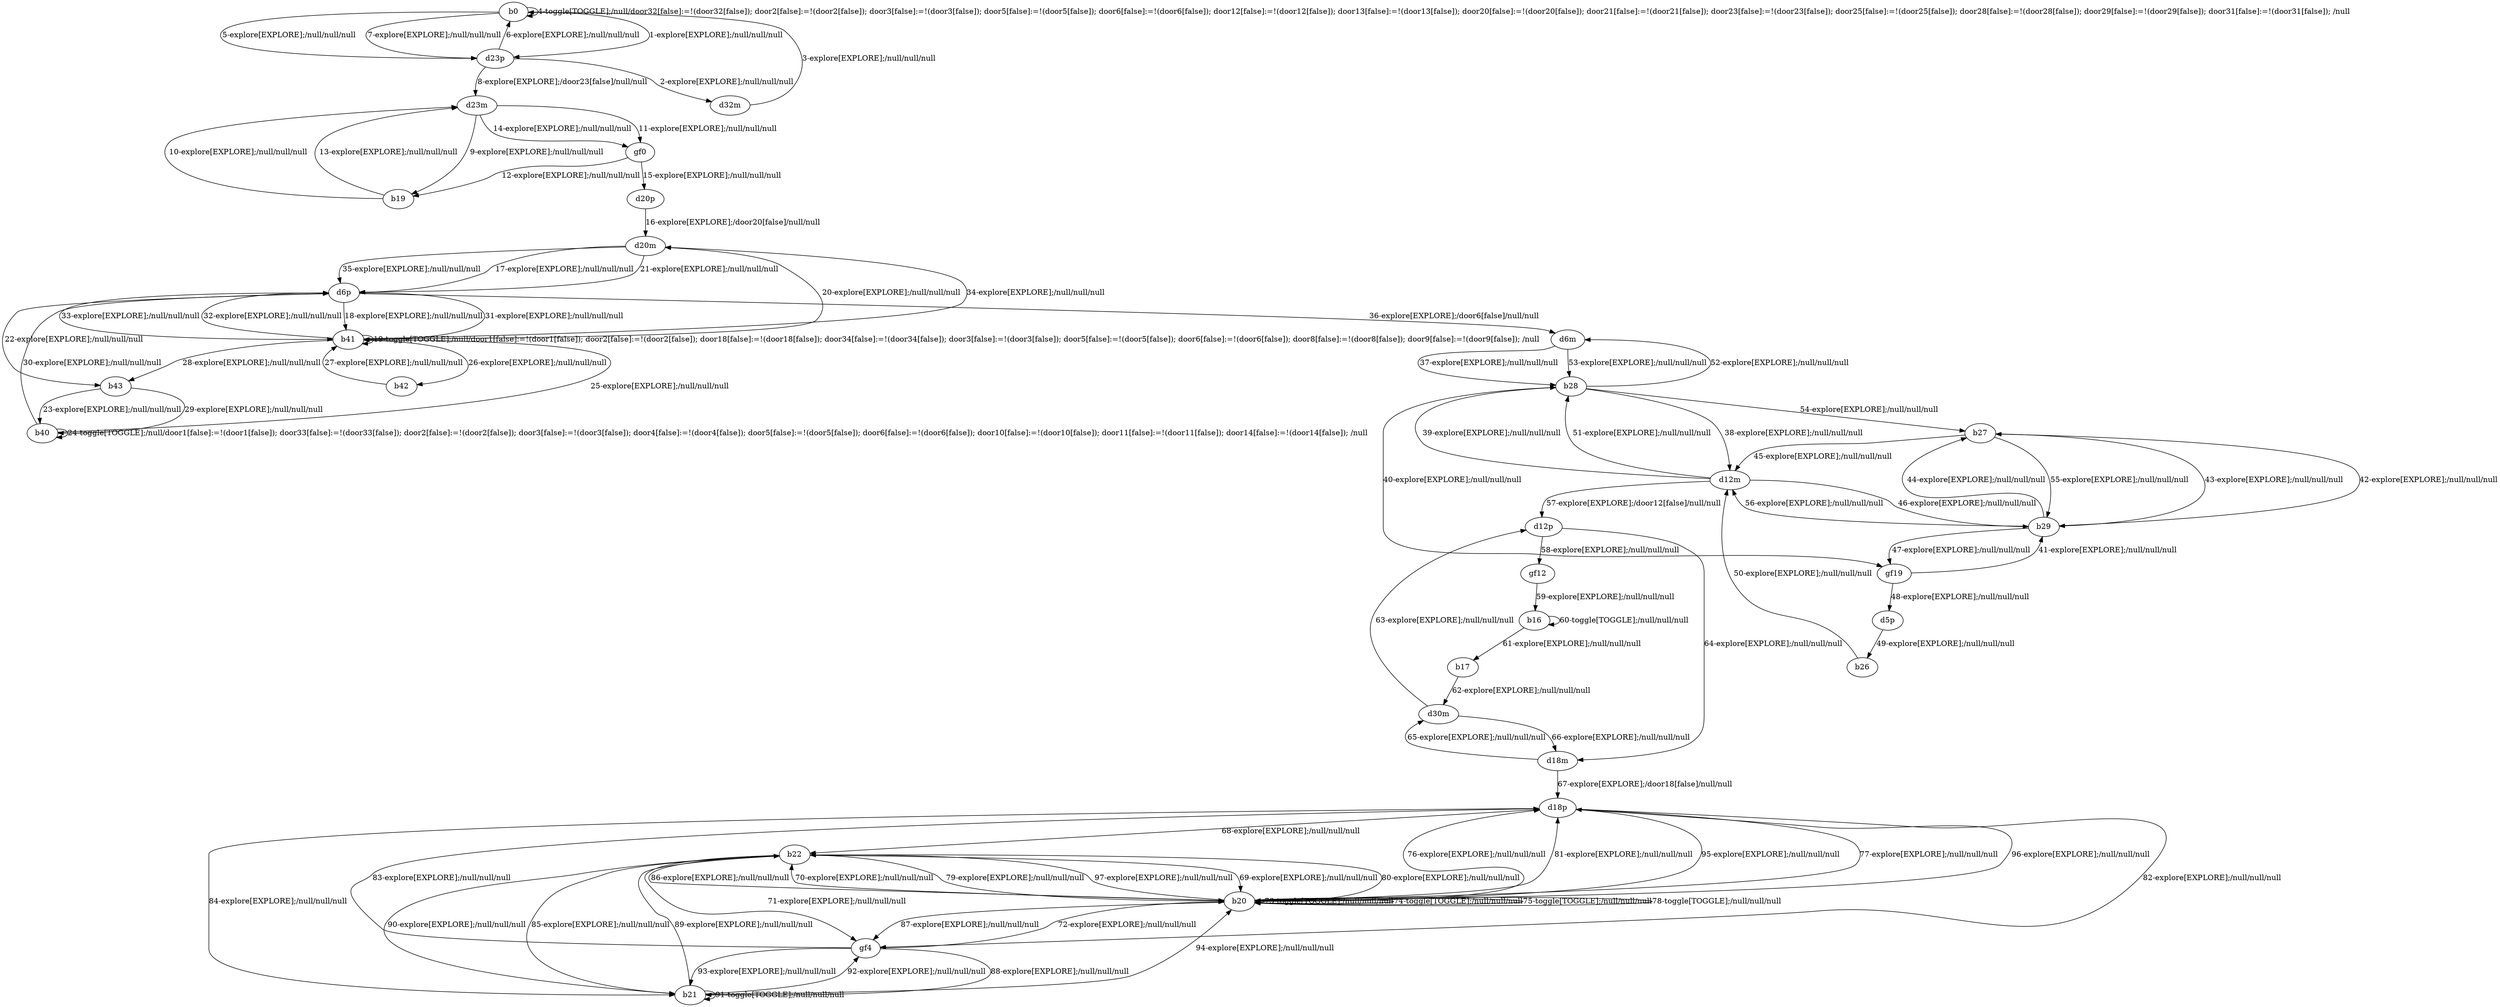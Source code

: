 # Total number of goals covered by this test: 20
# b21 --> b22
# b21 --> b20
# d18p --> b22
# b20 --> d18p
# b22 --> b20
# b20 --> b22
# b22 --> b21
# b21 --> gf4
# b21 --> b21
# b22 --> gf4
# b20 --> gf4
# b16 --> b17
# gf4 --> b21
# b20 --> b20
# d18p --> gf4
# d18m --> d18p
# gf4 --> d18p
# d18p --> b20
# gf4 --> b20
# d18p --> b21

digraph g {
"b0" -> "d23p" [label = "1-explore[EXPLORE];/null/null/null"];
"d23p" -> "d32m" [label = "2-explore[EXPLORE];/null/null/null"];
"d32m" -> "b0" [label = "3-explore[EXPLORE];/null/null/null"];
"b0" -> "b0" [label = "4-toggle[TOGGLE];/null/door32[false]:=!(door32[false]); door2[false]:=!(door2[false]); door3[false]:=!(door3[false]); door5[false]:=!(door5[false]); door6[false]:=!(door6[false]); door12[false]:=!(door12[false]); door13[false]:=!(door13[false]); door20[false]:=!(door20[false]); door21[false]:=!(door21[false]); door23[false]:=!(door23[false]); door25[false]:=!(door25[false]); door28[false]:=!(door28[false]); door29[false]:=!(door29[false]); door31[false]:=!(door31[false]); /null"];
"b0" -> "d23p" [label = "5-explore[EXPLORE];/null/null/null"];
"d23p" -> "b0" [label = "6-explore[EXPLORE];/null/null/null"];
"b0" -> "d23p" [label = "7-explore[EXPLORE];/null/null/null"];
"d23p" -> "d23m" [label = "8-explore[EXPLORE];/door23[false]/null/null"];
"d23m" -> "b19" [label = "9-explore[EXPLORE];/null/null/null"];
"b19" -> "d23m" [label = "10-explore[EXPLORE];/null/null/null"];
"d23m" -> "gf0" [label = "11-explore[EXPLORE];/null/null/null"];
"gf0" -> "b19" [label = "12-explore[EXPLORE];/null/null/null"];
"b19" -> "d23m" [label = "13-explore[EXPLORE];/null/null/null"];
"d23m" -> "gf0" [label = "14-explore[EXPLORE];/null/null/null"];
"gf0" -> "d20p" [label = "15-explore[EXPLORE];/null/null/null"];
"d20p" -> "d20m" [label = "16-explore[EXPLORE];/door20[false]/null/null"];
"d20m" -> "d6p" [label = "17-explore[EXPLORE];/null/null/null"];
"d6p" -> "b41" [label = "18-explore[EXPLORE];/null/null/null"];
"b41" -> "b41" [label = "19-toggle[TOGGLE];/null/door1[false]:=!(door1[false]); door2[false]:=!(door2[false]); door18[false]:=!(door18[false]); door34[false]:=!(door34[false]); door3[false]:=!(door3[false]); door5[false]:=!(door5[false]); door6[false]:=!(door6[false]); door8[false]:=!(door8[false]); door9[false]:=!(door9[false]); /null"];
"b41" -> "d20m" [label = "20-explore[EXPLORE];/null/null/null"];
"d20m" -> "d6p" [label = "21-explore[EXPLORE];/null/null/null"];
"d6p" -> "b43" [label = "22-explore[EXPLORE];/null/null/null"];
"b43" -> "b40" [label = "23-explore[EXPLORE];/null/null/null"];
"b40" -> "b40" [label = "24-toggle[TOGGLE];/null/door1[false]:=!(door1[false]); door33[false]:=!(door33[false]); door2[false]:=!(door2[false]); door3[false]:=!(door3[false]); door4[false]:=!(door4[false]); door5[false]:=!(door5[false]); door6[false]:=!(door6[false]); door10[false]:=!(door10[false]); door11[false]:=!(door11[false]); door14[false]:=!(door14[false]); /null"];
"b40" -> "b41" [label = "25-explore[EXPLORE];/null/null/null"];
"b41" -> "b42" [label = "26-explore[EXPLORE];/null/null/null"];
"b42" -> "b41" [label = "27-explore[EXPLORE];/null/null/null"];
"b41" -> "b43" [label = "28-explore[EXPLORE];/null/null/null"];
"b43" -> "b40" [label = "29-explore[EXPLORE];/null/null/null"];
"b40" -> "d6p" [label = "30-explore[EXPLORE];/null/null/null"];
"d6p" -> "b41" [label = "31-explore[EXPLORE];/null/null/null"];
"b41" -> "d6p" [label = "32-explore[EXPLORE];/null/null/null"];
"d6p" -> "b41" [label = "33-explore[EXPLORE];/null/null/null"];
"b41" -> "d20m" [label = "34-explore[EXPLORE];/null/null/null"];
"d20m" -> "d6p" [label = "35-explore[EXPLORE];/null/null/null"];
"d6p" -> "d6m" [label = "36-explore[EXPLORE];/door6[false]/null/null"];
"d6m" -> "b28" [label = "37-explore[EXPLORE];/null/null/null"];
"b28" -> "d12m" [label = "38-explore[EXPLORE];/null/null/null"];
"d12m" -> "b28" [label = "39-explore[EXPLORE];/null/null/null"];
"b28" -> "gf19" [label = "40-explore[EXPLORE];/null/null/null"];
"gf19" -> "b29" [label = "41-explore[EXPLORE];/null/null/null"];
"b29" -> "b27" [label = "42-explore[EXPLORE];/null/null/null"];
"b27" -> "b29" [label = "43-explore[EXPLORE];/null/null/null"];
"b29" -> "b27" [label = "44-explore[EXPLORE];/null/null/null"];
"b27" -> "d12m" [label = "45-explore[EXPLORE];/null/null/null"];
"d12m" -> "b29" [label = "46-explore[EXPLORE];/null/null/null"];
"b29" -> "gf19" [label = "47-explore[EXPLORE];/null/null/null"];
"gf19" -> "d5p" [label = "48-explore[EXPLORE];/null/null/null"];
"d5p" -> "b26" [label = "49-explore[EXPLORE];/null/null/null"];
"b26" -> "d12m" [label = "50-explore[EXPLORE];/null/null/null"];
"d12m" -> "b28" [label = "51-explore[EXPLORE];/null/null/null"];
"b28" -> "d6m" [label = "52-explore[EXPLORE];/null/null/null"];
"d6m" -> "b28" [label = "53-explore[EXPLORE];/null/null/null"];
"b28" -> "b27" [label = "54-explore[EXPLORE];/null/null/null"];
"b27" -> "b29" [label = "55-explore[EXPLORE];/null/null/null"];
"b29" -> "d12m" [label = "56-explore[EXPLORE];/null/null/null"];
"d12m" -> "d12p" [label = "57-explore[EXPLORE];/door12[false]/null/null"];
"d12p" -> "gf12" [label = "58-explore[EXPLORE];/null/null/null"];
"gf12" -> "b16" [label = "59-explore[EXPLORE];/null/null/null"];
"b16" -> "b16" [label = "60-toggle[TOGGLE];/null/null/null"];
"b16" -> "b17" [label = "61-explore[EXPLORE];/null/null/null"];
"b17" -> "d30m" [label = "62-explore[EXPLORE];/null/null/null"];
"d30m" -> "d12p" [label = "63-explore[EXPLORE];/null/null/null"];
"d12p" -> "d18m" [label = "64-explore[EXPLORE];/null/null/null"];
"d18m" -> "d30m" [label = "65-explore[EXPLORE];/null/null/null"];
"d30m" -> "d18m" [label = "66-explore[EXPLORE];/null/null/null"];
"d18m" -> "d18p" [label = "67-explore[EXPLORE];/door18[false]/null/null"];
"d18p" -> "b22" [label = "68-explore[EXPLORE];/null/null/null"];
"b22" -> "b20" [label = "69-explore[EXPLORE];/null/null/null"];
"b20" -> "b22" [label = "70-explore[EXPLORE];/null/null/null"];
"b22" -> "gf4" [label = "71-explore[EXPLORE];/null/null/null"];
"gf4" -> "b20" [label = "72-explore[EXPLORE];/null/null/null"];
"b20" -> "b20" [label = "73-toggle[TOGGLE];/null/null/null"];
"b20" -> "b20" [label = "74-toggle[TOGGLE];/null/null/null"];
"b20" -> "b20" [label = "75-toggle[TOGGLE];/null/null/null"];
"b20" -> "d18p" [label = "76-explore[EXPLORE];/null/null/null"];
"d18p" -> "b20" [label = "77-explore[EXPLORE];/null/null/null"];
"b20" -> "b20" [label = "78-toggle[TOGGLE];/null/null/null"];
"b20" -> "b22" [label = "79-explore[EXPLORE];/null/null/null"];
"b22" -> "b20" [label = "80-explore[EXPLORE];/null/null/null"];
"b20" -> "d18p" [label = "81-explore[EXPLORE];/null/null/null"];
"d18p" -> "gf4" [label = "82-explore[EXPLORE];/null/null/null"];
"gf4" -> "d18p" [label = "83-explore[EXPLORE];/null/null/null"];
"d18p" -> "b21" [label = "84-explore[EXPLORE];/null/null/null"];
"b21" -> "b22" [label = "85-explore[EXPLORE];/null/null/null"];
"b22" -> "b20" [label = "86-explore[EXPLORE];/null/null/null"];
"b20" -> "gf4" [label = "87-explore[EXPLORE];/null/null/null"];
"gf4" -> "b21" [label = "88-explore[EXPLORE];/null/null/null"];
"b21" -> "b22" [label = "89-explore[EXPLORE];/null/null/null"];
"b22" -> "b21" [label = "90-explore[EXPLORE];/null/null/null"];
"b21" -> "b21" [label = "91-toggle[TOGGLE];/null/null/null"];
"b21" -> "gf4" [label = "92-explore[EXPLORE];/null/null/null"];
"gf4" -> "b21" [label = "93-explore[EXPLORE];/null/null/null"];
"b21" -> "b20" [label = "94-explore[EXPLORE];/null/null/null"];
"b20" -> "d18p" [label = "95-explore[EXPLORE];/null/null/null"];
"d18p" -> "b20" [label = "96-explore[EXPLORE];/null/null/null"];
"b20" -> "b22" [label = "97-explore[EXPLORE];/null/null/null"];
}